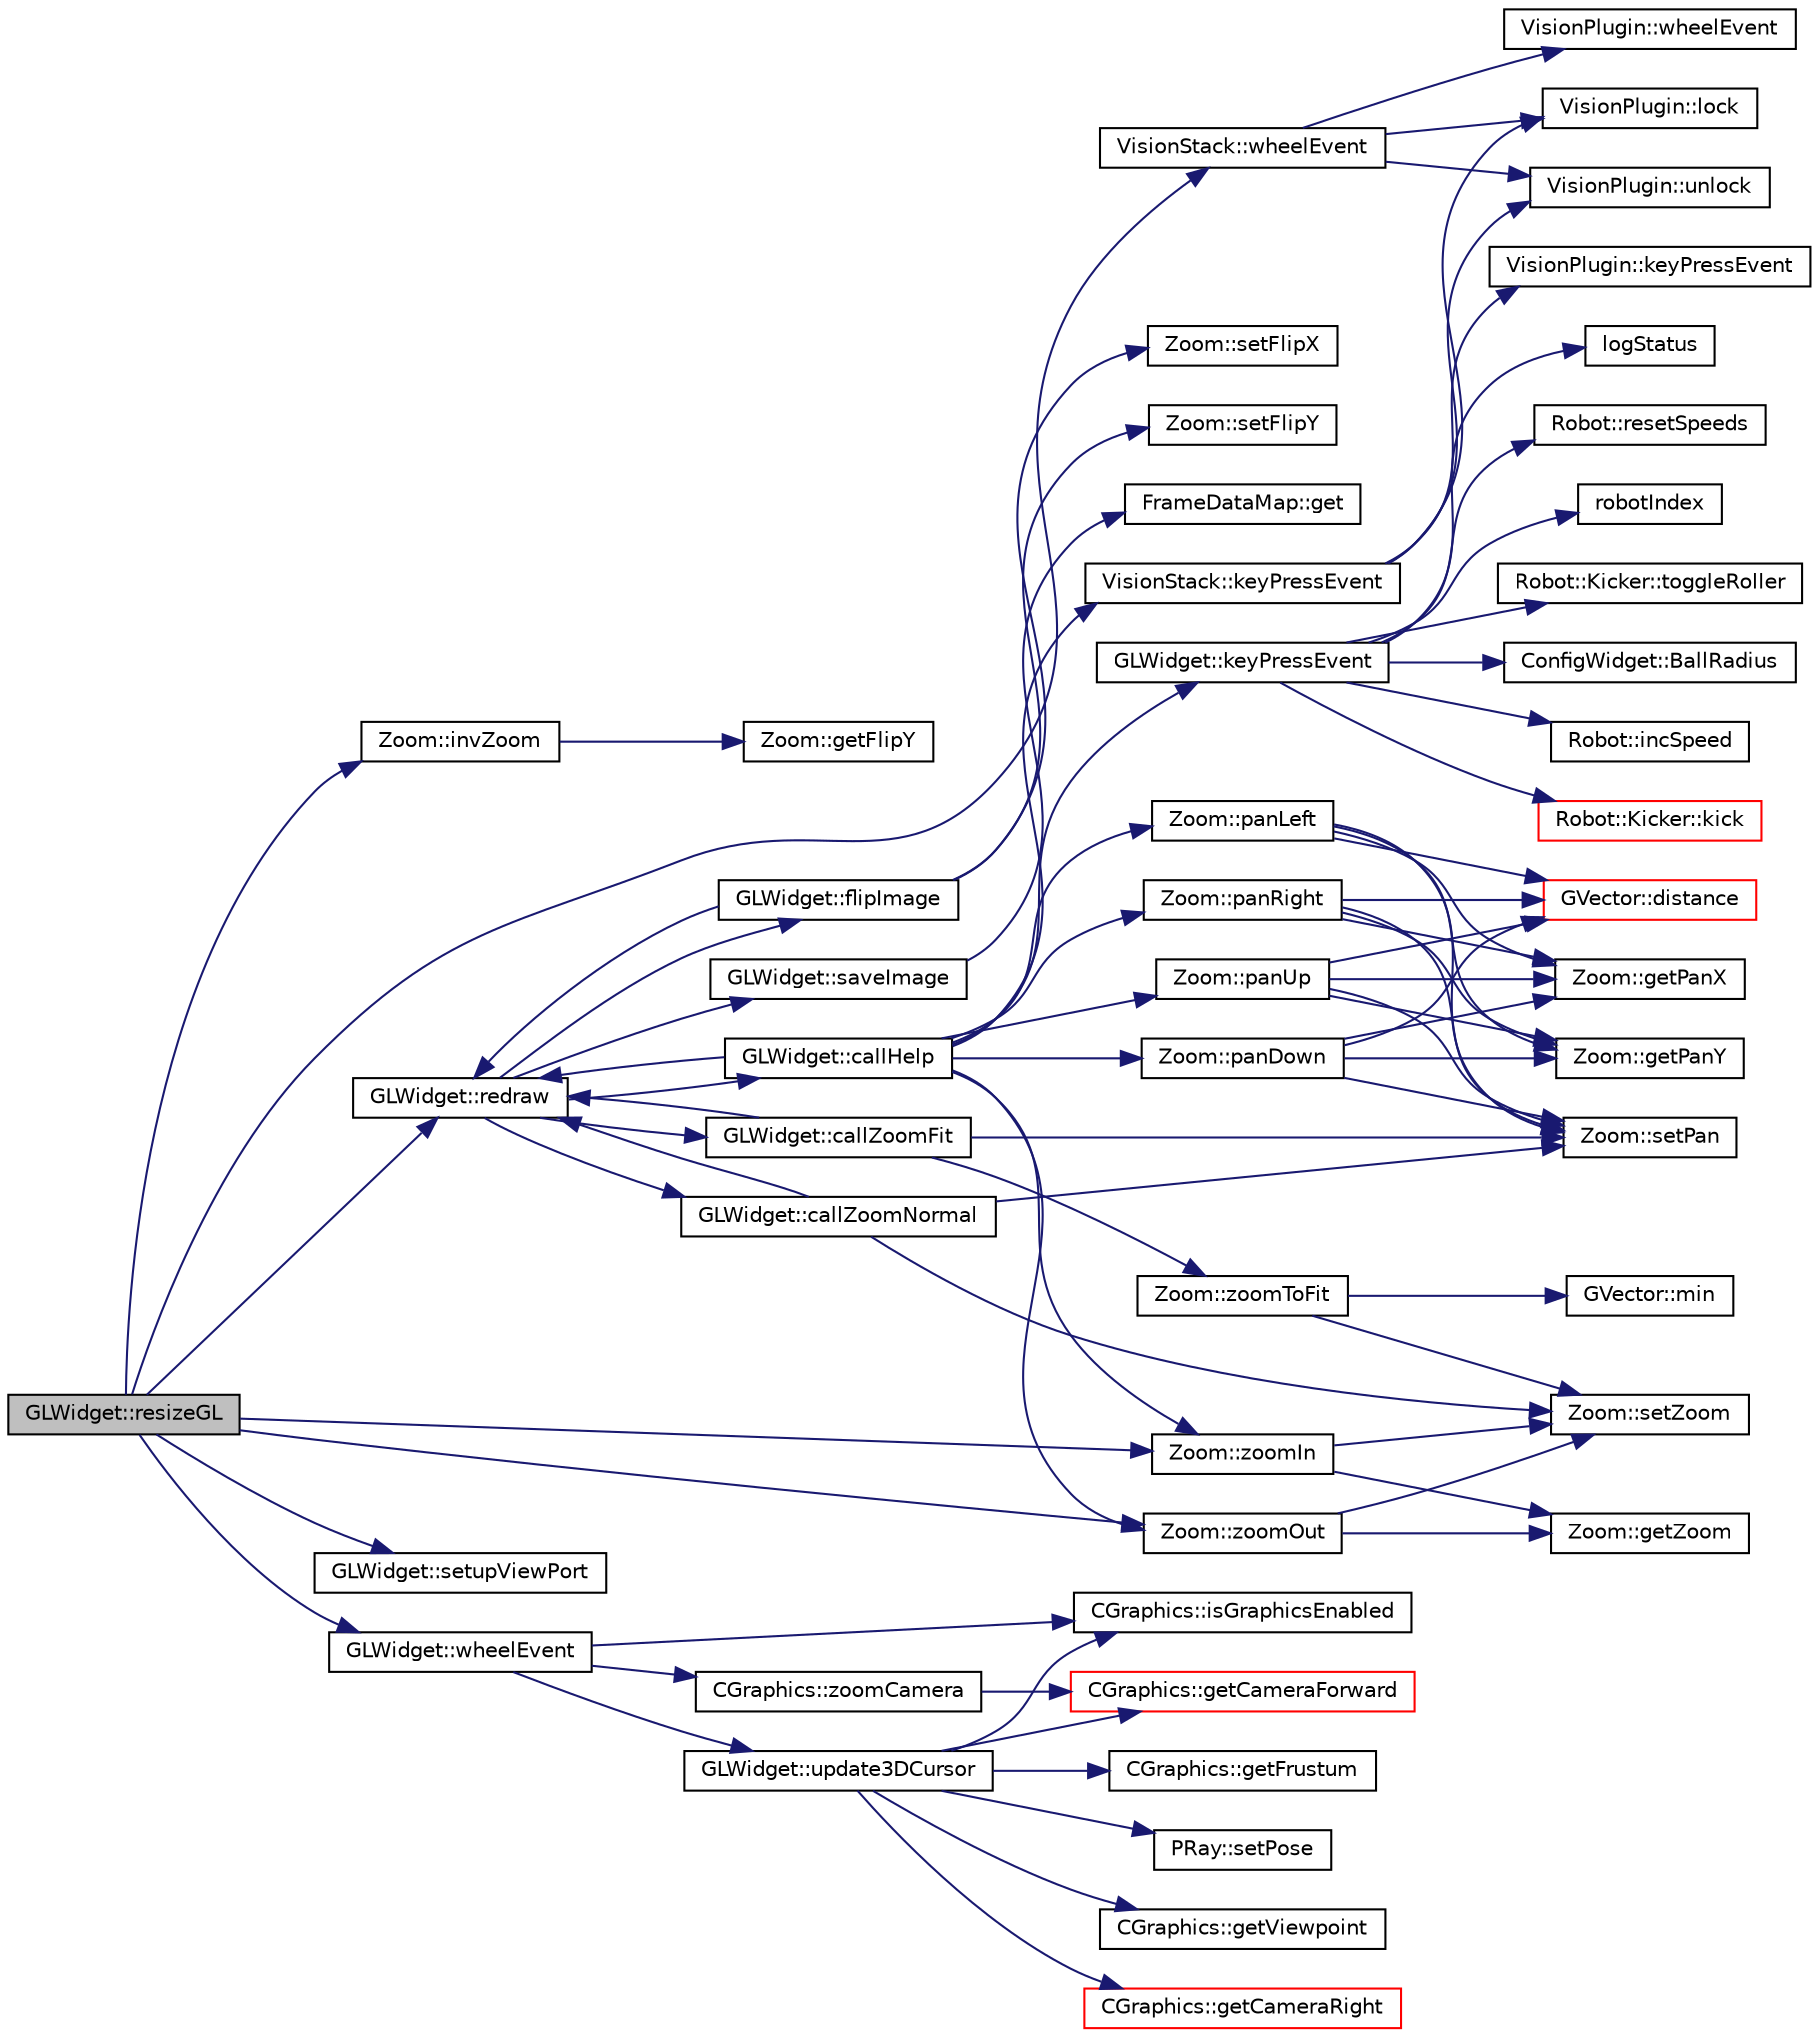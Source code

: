 digraph "GLWidget::resizeGL"
{
 // INTERACTIVE_SVG=YES
  edge [fontname="Helvetica",fontsize="10",labelfontname="Helvetica",labelfontsize="10"];
  node [fontname="Helvetica",fontsize="10",shape=record];
  rankdir="LR";
  Node1 [label="GLWidget::resizeGL",height=0.2,width=0.4,color="black", fillcolor="grey75", style="filled", fontcolor="black"];
  Node1 -> Node2 [color="midnightblue",fontsize="10",style="solid",fontname="Helvetica"];
  Node2 [label="Zoom::invZoom",height=0.2,width=0.4,color="black", fillcolor="white", style="filled",URL="$d0/dd2/class_zoom.html#a2f61a92b14fbef7310e5229d6cfd1edc"];
  Node2 -> Node3 [color="midnightblue",fontsize="10",style="solid",fontname="Helvetica"];
  Node3 [label="Zoom::getFlipY",height=0.2,width=0.4,color="black", fillcolor="white", style="filled",URL="$d0/dd2/class_zoom.html#aea6a362a258765aec094d1a280b5be27"];
  Node1 -> Node4 [color="midnightblue",fontsize="10",style="solid",fontname="Helvetica"];
  Node4 [label="GLWidget::redraw",height=0.2,width=0.4,color="black", fillcolor="white", style="filled",URL="$da/d10/class_g_l_widget.html#a3c2a15e2dc8d00d66892a5419b95c740"];
  Node4 -> Node5 [color="midnightblue",fontsize="10",style="solid",fontname="Helvetica"];
  Node5 [label="GLWidget::callHelp",height=0.2,width=0.4,color="black", fillcolor="white", style="filled",URL="$da/d10/class_g_l_widget.html#a7fd6e2670f26ea0d6c2b45e0c5a4a5c0"];
  Node5 -> Node6 [color="midnightblue",fontsize="10",style="solid",fontname="Helvetica"];
  Node6 [label="VisionStack::keyPressEvent",height=0.2,width=0.4,color="black", fillcolor="white", style="filled",URL="$d4/db3/class_vision_stack.html#acfb8735467c31cfa0a0a82d51317b389"];
  Node6 -> Node7 [color="midnightblue",fontsize="10",style="solid",fontname="Helvetica"];
  Node7 [label="VisionPlugin::lock",height=0.2,width=0.4,color="black", fillcolor="white", style="filled",URL="$d8/d1e/class_vision_plugin.html#aa2c1e8154280af786e0a683fc2dacd48"];
  Node6 -> Node8 [color="midnightblue",fontsize="10",style="solid",fontname="Helvetica"];
  Node8 [label="VisionPlugin::keyPressEvent",height=0.2,width=0.4,color="black", fillcolor="white", style="filled",URL="$d8/d1e/class_vision_plugin.html#a60f2f54618f1f8b2831f6ba07f75187b"];
  Node6 -> Node9 [color="midnightblue",fontsize="10",style="solid",fontname="Helvetica"];
  Node9 [label="VisionPlugin::unlock",height=0.2,width=0.4,color="black", fillcolor="white", style="filled",URL="$d8/d1e/class_vision_plugin.html#aad346bc1f6d4ea4930df2f07b9eed6d8"];
  Node5 -> Node10 [color="midnightblue",fontsize="10",style="solid",fontname="Helvetica"];
  Node10 [label="GLWidget::keyPressEvent",height=0.2,width=0.4,color="black", fillcolor="white", style="filled",URL="$da/d10/class_g_l_widget.html#a43dfdc9164dfacb939a173e725651fa9"];
  Node10 -> Node11 [color="midnightblue",fontsize="10",style="solid",fontname="Helvetica"];
  Node11 [label="ConfigWidget::BallRadius",height=0.2,width=0.4,color="black", fillcolor="white", style="filled",URL="$d6/d55/class_config_widget.html#a2d8b917b9aaad10df48dc4afb3fc497d"];
  Node10 -> Node12 [color="midnightblue",fontsize="10",style="solid",fontname="Helvetica"];
  Node12 [label="Robot::incSpeed",height=0.2,width=0.4,color="black", fillcolor="white", style="filled",URL="$d4/d84/class_robot.html#afd107984faadc63c0fecc8f3b193dc19"];
  Node10 -> Node13 [color="midnightblue",fontsize="10",style="solid",fontname="Helvetica"];
  Node13 [label="Robot::Kicker::kick",height=0.2,width=0.4,color="red", fillcolor="white", style="filled",URL="$d0/df4/class_robot_1_1_kicker.html#af03e999b46423654071e685628acef8a"];
  Node10 -> Node14 [color="midnightblue",fontsize="10",style="solid",fontname="Helvetica"];
  Node14 [label="logStatus",height=0.2,width=0.4,color="black", fillcolor="white", style="filled",URL="$d1/d8c/logger_8h.html#a99568d93d99c357f22a3f8b10dd836bb"];
  Node10 -> Node15 [color="midnightblue",fontsize="10",style="solid",fontname="Helvetica"];
  Node15 [label="Robot::resetSpeeds",height=0.2,width=0.4,color="black", fillcolor="white", style="filled",URL="$d4/d84/class_robot.html#a660544998a477896c1c7be8d97ae65e5"];
  Node10 -> Node16 [color="midnightblue",fontsize="10",style="solid",fontname="Helvetica"];
  Node16 [label="robotIndex",height=0.2,width=0.4,color="black", fillcolor="white", style="filled",URL="$d4/d4c/sslworld_8h.html#adc28e5d519f95cbce6aed7c31e2053a0"];
  Node10 -> Node17 [color="midnightblue",fontsize="10",style="solid",fontname="Helvetica"];
  Node17 [label="Robot::Kicker::toggleRoller",height=0.2,width=0.4,color="black", fillcolor="white", style="filled",URL="$d0/df4/class_robot_1_1_kicker.html#aab0d71cecc0703d3544236cc413d2a49"];
  Node5 -> Node18 [color="midnightblue",fontsize="10",style="solid",fontname="Helvetica"];
  Node18 [label="Zoom::panDown",height=0.2,width=0.4,color="black", fillcolor="white", style="filled",URL="$d0/dd2/class_zoom.html#a9053d91d3562f5671c5cff9522eb7d60"];
  Node18 -> Node19 [color="midnightblue",fontsize="10",style="solid",fontname="Helvetica"];
  Node19 [label="Zoom::setPan",height=0.2,width=0.4,color="black", fillcolor="white", style="filled",URL="$d0/dd2/class_zoom.html#aa38f9217c3d27057ce2d8fdfbc9107a0"];
  Node18 -> Node20 [color="midnightblue",fontsize="10",style="solid",fontname="Helvetica"];
  Node20 [label="Zoom::getPanX",height=0.2,width=0.4,color="black", fillcolor="white", style="filled",URL="$d0/dd2/class_zoom.html#adf083b3646861c2cc43a516398a07bb3"];
  Node18 -> Node21 [color="midnightblue",fontsize="10",style="solid",fontname="Helvetica"];
  Node21 [label="Zoom::getPanY",height=0.2,width=0.4,color="black", fillcolor="white", style="filled",URL="$d0/dd2/class_zoom.html#a254ff3fcb8fadd89b222c4d8e1e73ef2"];
  Node18 -> Node22 [color="midnightblue",fontsize="10",style="solid",fontname="Helvetica"];
  Node22 [label="GVector::distance",height=0.2,width=0.4,color="red", fillcolor="white", style="filled",URL="$d5/da9/namespace_g_vector.html#af5b98c588be57ac262e4d3b021f01bc3"];
  Node5 -> Node23 [color="midnightblue",fontsize="10",style="solid",fontname="Helvetica"];
  Node23 [label="Zoom::panLeft",height=0.2,width=0.4,color="black", fillcolor="white", style="filled",URL="$d0/dd2/class_zoom.html#a8de989a6698a2d7b46a79c9697d12870"];
  Node23 -> Node19 [color="midnightblue",fontsize="10",style="solid",fontname="Helvetica"];
  Node23 -> Node20 [color="midnightblue",fontsize="10",style="solid",fontname="Helvetica"];
  Node23 -> Node22 [color="midnightblue",fontsize="10",style="solid",fontname="Helvetica"];
  Node23 -> Node21 [color="midnightblue",fontsize="10",style="solid",fontname="Helvetica"];
  Node5 -> Node24 [color="midnightblue",fontsize="10",style="solid",fontname="Helvetica"];
  Node24 [label="Zoom::panRight",height=0.2,width=0.4,color="black", fillcolor="white", style="filled",URL="$d0/dd2/class_zoom.html#aca679549bbc0c413f6b1ce4f8dd95ff6"];
  Node24 -> Node19 [color="midnightblue",fontsize="10",style="solid",fontname="Helvetica"];
  Node24 -> Node20 [color="midnightblue",fontsize="10",style="solid",fontname="Helvetica"];
  Node24 -> Node22 [color="midnightblue",fontsize="10",style="solid",fontname="Helvetica"];
  Node24 -> Node21 [color="midnightblue",fontsize="10",style="solid",fontname="Helvetica"];
  Node5 -> Node25 [color="midnightblue",fontsize="10",style="solid",fontname="Helvetica"];
  Node25 [label="Zoom::panUp",height=0.2,width=0.4,color="black", fillcolor="white", style="filled",URL="$d0/dd2/class_zoom.html#a2729faf2de0e0d301998b2f3eab6608e"];
  Node25 -> Node19 [color="midnightblue",fontsize="10",style="solid",fontname="Helvetica"];
  Node25 -> Node20 [color="midnightblue",fontsize="10",style="solid",fontname="Helvetica"];
  Node25 -> Node21 [color="midnightblue",fontsize="10",style="solid",fontname="Helvetica"];
  Node25 -> Node22 [color="midnightblue",fontsize="10",style="solid",fontname="Helvetica"];
  Node5 -> Node4 [color="midnightblue",fontsize="10",style="solid",fontname="Helvetica"];
  Node5 -> Node26 [color="midnightblue",fontsize="10",style="solid",fontname="Helvetica"];
  Node26 [label="Zoom::zoomIn",height=0.2,width=0.4,color="black", fillcolor="white", style="filled",URL="$d0/dd2/class_zoom.html#a3d46e7972aa770d2d51bbffce3312dc7"];
  Node26 -> Node27 [color="midnightblue",fontsize="10",style="solid",fontname="Helvetica"];
  Node27 [label="Zoom::setZoom",height=0.2,width=0.4,color="black", fillcolor="white", style="filled",URL="$d0/dd2/class_zoom.html#ab9a54366d5187d1559b815601431acd8"];
  Node26 -> Node28 [color="midnightblue",fontsize="10",style="solid",fontname="Helvetica"];
  Node28 [label="Zoom::getZoom",height=0.2,width=0.4,color="black", fillcolor="white", style="filled",URL="$d0/dd2/class_zoom.html#a91cb38928e897d562cc0b961ec12f643"];
  Node5 -> Node29 [color="midnightblue",fontsize="10",style="solid",fontname="Helvetica"];
  Node29 [label="Zoom::zoomOut",height=0.2,width=0.4,color="black", fillcolor="white", style="filled",URL="$d0/dd2/class_zoom.html#aaa05cff11ec4455d4007070d3dcdca99"];
  Node29 -> Node27 [color="midnightblue",fontsize="10",style="solid",fontname="Helvetica"];
  Node29 -> Node28 [color="midnightblue",fontsize="10",style="solid",fontname="Helvetica"];
  Node4 -> Node30 [color="midnightblue",fontsize="10",style="solid",fontname="Helvetica"];
  Node30 [label="GLWidget::callZoomFit",height=0.2,width=0.4,color="black", fillcolor="white", style="filled",URL="$da/d10/class_g_l_widget.html#a0a19fee8dd3793786b5aa32f6febc41f"];
  Node30 -> Node4 [color="midnightblue",fontsize="10",style="solid",fontname="Helvetica"];
  Node30 -> Node19 [color="midnightblue",fontsize="10",style="solid",fontname="Helvetica"];
  Node30 -> Node31 [color="midnightblue",fontsize="10",style="solid",fontname="Helvetica"];
  Node31 [label="Zoom::zoomToFit",height=0.2,width=0.4,color="black", fillcolor="white", style="filled",URL="$d0/dd2/class_zoom.html#a1eca87f7d713bf00d51c2773448be650"];
  Node31 -> Node27 [color="midnightblue",fontsize="10",style="solid",fontname="Helvetica"];
  Node31 -> Node32 [color="midnightblue",fontsize="10",style="solid",fontname="Helvetica"];
  Node32 [label="GVector::min",height=0.2,width=0.4,color="black", fillcolor="white", style="filled",URL="$d5/da9/namespace_g_vector.html#a79b77964e0a1ea74cc1ca2048991fb73"];
  Node4 -> Node33 [color="midnightblue",fontsize="10",style="solid",fontname="Helvetica"];
  Node33 [label="GLWidget::callZoomNormal",height=0.2,width=0.4,color="black", fillcolor="white", style="filled",URL="$da/d10/class_g_l_widget.html#a56ad5fa847158e2b162051e35aec3228"];
  Node33 -> Node4 [color="midnightblue",fontsize="10",style="solid",fontname="Helvetica"];
  Node33 -> Node19 [color="midnightblue",fontsize="10",style="solid",fontname="Helvetica"];
  Node33 -> Node27 [color="midnightblue",fontsize="10",style="solid",fontname="Helvetica"];
  Node4 -> Node34 [color="midnightblue",fontsize="10",style="solid",fontname="Helvetica"];
  Node34 [label="GLWidget::flipImage",height=0.2,width=0.4,color="black", fillcolor="white", style="filled",URL="$da/d10/class_g_l_widget.html#aea03d21ab69dc3c2d7ad085c72fa7911"];
  Node34 -> Node4 [color="midnightblue",fontsize="10",style="solid",fontname="Helvetica"];
  Node34 -> Node35 [color="midnightblue",fontsize="10",style="solid",fontname="Helvetica"];
  Node35 [label="Zoom::setFlipX",height=0.2,width=0.4,color="black", fillcolor="white", style="filled",URL="$d0/dd2/class_zoom.html#ae49316c794d7721ff8b2abc17262b735"];
  Node34 -> Node36 [color="midnightblue",fontsize="10",style="solid",fontname="Helvetica"];
  Node36 [label="Zoom::setFlipY",height=0.2,width=0.4,color="black", fillcolor="white", style="filled",URL="$d0/dd2/class_zoom.html#abe9331f32b9846e2f95381660bbe793e"];
  Node4 -> Node37 [color="midnightblue",fontsize="10",style="solid",fontname="Helvetica"];
  Node37 [label="GLWidget::saveImage",height=0.2,width=0.4,color="black", fillcolor="white", style="filled",URL="$da/d10/class_g_l_widget.html#af120382415838b98dcea42479be68883"];
  Node37 -> Node38 [color="midnightblue",fontsize="10",style="solid",fontname="Helvetica"];
  Node38 [label="FrameDataMap::get",height=0.2,width=0.4,color="black", fillcolor="white", style="filled",URL="$db/d71/class_frame_data_map.html#afd413bf943754d195c11e868b49dd974"];
  Node1 -> Node39 [color="midnightblue",fontsize="10",style="solid",fontname="Helvetica"];
  Node39 [label="GLWidget::setupViewPort",height=0.2,width=0.4,color="black", fillcolor="white", style="filled",URL="$da/d10/class_g_l_widget.html#a14350ef711245ab167f277f06fd9be4a"];
  Node1 -> Node40 [color="midnightblue",fontsize="10",style="solid",fontname="Helvetica"];
  Node40 [label="VisionStack::wheelEvent",height=0.2,width=0.4,color="black", fillcolor="white", style="filled",URL="$d4/db3/class_vision_stack.html#af0f03649bc1c220e1c6738b13013edc7"];
  Node40 -> Node7 [color="midnightblue",fontsize="10",style="solid",fontname="Helvetica"];
  Node40 -> Node41 [color="midnightblue",fontsize="10",style="solid",fontname="Helvetica"];
  Node41 [label="VisionPlugin::wheelEvent",height=0.2,width=0.4,color="black", fillcolor="white", style="filled",URL="$d8/d1e/class_vision_plugin.html#a8dfee14a59485a5e97453302656ce5b3"];
  Node40 -> Node9 [color="midnightblue",fontsize="10",style="solid",fontname="Helvetica"];
  Node1 -> Node42 [color="midnightblue",fontsize="10",style="solid",fontname="Helvetica"];
  Node42 [label="GLWidget::wheelEvent",height=0.2,width=0.4,color="black", fillcolor="white", style="filled",URL="$da/d10/class_g_l_widget.html#a5702a23f7cf42d05fe55a417d810a4b6"];
  Node42 -> Node43 [color="midnightblue",fontsize="10",style="solid",fontname="Helvetica"];
  Node43 [label="CGraphics::isGraphicsEnabled",height=0.2,width=0.4,color="black", fillcolor="white", style="filled",URL="$dc/d90/class_c_graphics.html#ae40f067c0f749c7c65e672fb7cfc1abe"];
  Node42 -> Node44 [color="midnightblue",fontsize="10",style="solid",fontname="Helvetica"];
  Node44 [label="CGraphics::zoomCamera",height=0.2,width=0.4,color="black", fillcolor="white", style="filled",URL="$dc/d90/class_c_graphics.html#a5182b5c8db40ebee05e8ee6e5f8f5001"];
  Node44 -> Node45 [color="midnightblue",fontsize="10",style="solid",fontname="Helvetica"];
  Node45 [label="CGraphics::getCameraForward",height=0.2,width=0.4,color="red", fillcolor="white", style="filled",URL="$dc/d90/class_c_graphics.html#a818cb3f21e6a8f7b460a8d54479bf084"];
  Node42 -> Node46 [color="midnightblue",fontsize="10",style="solid",fontname="Helvetica"];
  Node46 [label="GLWidget::update3DCursor",height=0.2,width=0.4,color="black", fillcolor="white", style="filled",URL="$da/d10/class_g_l_widget.html#a0308fe2b093b7cfde8cfeb4709cad434"];
  Node46 -> Node43 [color="midnightblue",fontsize="10",style="solid",fontname="Helvetica"];
  Node46 -> Node47 [color="midnightblue",fontsize="10",style="solid",fontname="Helvetica"];
  Node47 [label="CGraphics::getViewpoint",height=0.2,width=0.4,color="black", fillcolor="white", style="filled",URL="$dc/d90/class_c_graphics.html#ab704f0d19aad88178516b729e95e8d82"];
  Node46 -> Node45 [color="midnightblue",fontsize="10",style="solid",fontname="Helvetica"];
  Node46 -> Node48 [color="midnightblue",fontsize="10",style="solid",fontname="Helvetica"];
  Node48 [label="CGraphics::getCameraRight",height=0.2,width=0.4,color="red", fillcolor="white", style="filled",URL="$dc/d90/class_c_graphics.html#a290aedbb892fc4e7cc876569018deb63"];
  Node46 -> Node49 [color="midnightblue",fontsize="10",style="solid",fontname="Helvetica"];
  Node49 [label="CGraphics::getFrustum",height=0.2,width=0.4,color="black", fillcolor="white", style="filled",URL="$dc/d90/class_c_graphics.html#a7f9c6182d2c37bc60302cf5d94563387"];
  Node46 -> Node50 [color="midnightblue",fontsize="10",style="solid",fontname="Helvetica"];
  Node50 [label="PRay::setPose",height=0.2,width=0.4,color="black", fillcolor="white", style="filled",URL="$d5/d77/class_p_ray.html#a072e6e0090178b19225996ee3f32cdb5"];
  Node1 -> Node26 [color="midnightblue",fontsize="10",style="solid",fontname="Helvetica"];
  Node1 -> Node29 [color="midnightblue",fontsize="10",style="solid",fontname="Helvetica"];
}
